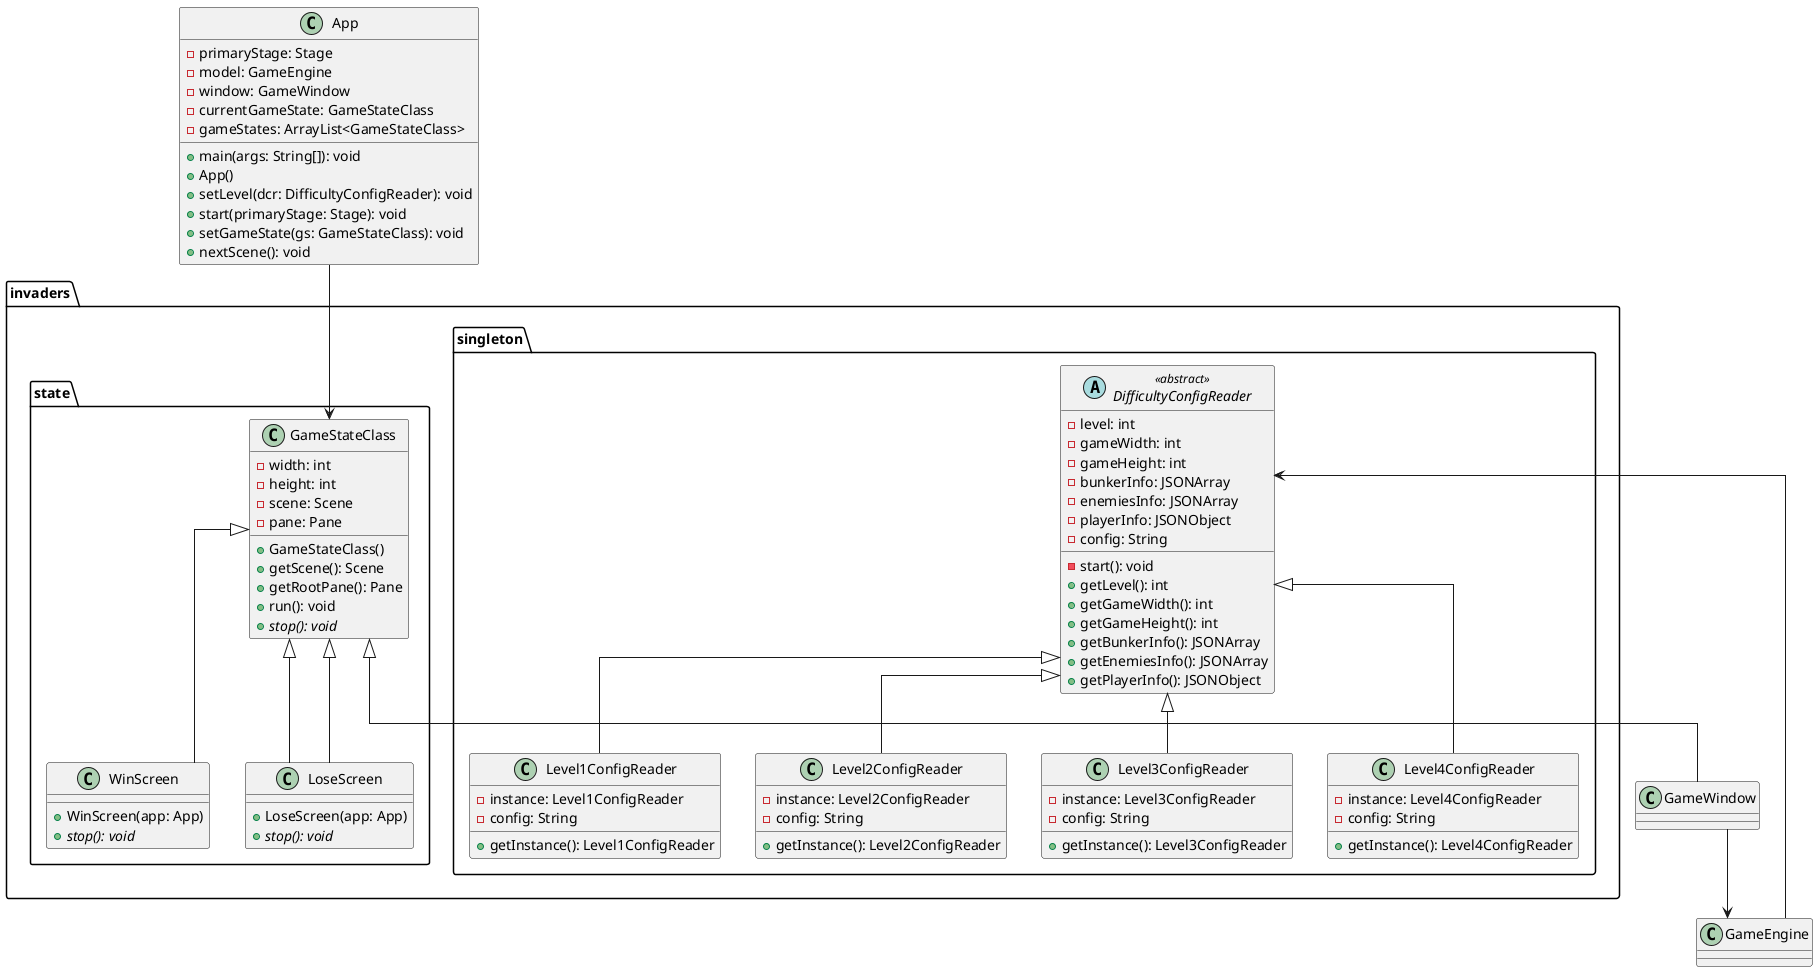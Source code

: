 @startuml

skinparam linetype ortho

package invaders.singleton {
    abstract class DifficultyConfigReader <<abstract>> {
        - level: int
        - gameWidth: int
        - gameHeight: int
        - bunkerInfo: JSONArray
        - enemiesInfo: JSONArray
        - playerInfo: JSONObject
        - config: String
        - start(): void
        + getLevel(): int
        + getGameWidth(): int
        + getGameHeight(): int
        + getBunkerInfo(): JSONArray
        + getEnemiesInfo(): JSONArray
        + getPlayerInfo(): JSONObject
    }

    class Level1ConfigReader {
        - instance: Level1ConfigReader
        - config: String
        + getInstance(): Level1ConfigReader
    }

    class Level2ConfigReader {
        - instance: Level2ConfigReader
        - config: String
        + getInstance(): Level2ConfigReader
    }

    class Level3ConfigReader {
        - instance: Level3ConfigReader
        - config: String
        + getInstance(): Level3ConfigReader
    }

    class Level4ConfigReader {
        - instance: Level4ConfigReader
        - config: String
        + getInstance(): Level4ConfigReader
    }
}

package invaders.state {
    class GameStateClass {
        - width: int
        - height: int
        - scene: Scene
        - pane: Pane
        + GameStateClass()
        + getScene(): Scene
        + getRootPane(): Pane
        + run(): void
        {abstract} + stop(): void
    }

    class WinScreen {
        + WinScreen(app: App)
        {abstract} + stop(): void
    }

    class LoseScreen {
        + LoseScreen(app: App)
        {abstract} + stop(): void
    }
}
    class App {
        - primaryStage: Stage
        - model: GameEngine
        - window: GameWindow
        - currentGameState: GameStateClass
        - gameStates: ArrayList<GameStateClass>
        + main(args: String[]): void
        + App()
        + setLevel(dcr: DifficultyConfigReader): void
        + start(primaryStage: Stage): void
        + setGameState(gs: GameStateClass): void
        + nextScene(): void
    }
DifficultyConfigReader <|-- Level1ConfigReader
DifficultyConfigReader <|-- Level2ConfigReader
DifficultyConfigReader <|-- Level3ConfigReader
DifficultyConfigReader <|-- Level4ConfigReader
GameStateClass <|-- WinScreen
GameStateClass <|-- LoseScreen
GameStateClass <|-- LoseScreen
GameStateClass <|-- GameWindow
GameEngine --> DifficultyConfigReader
App --> GameStateClass
GameWindow --> GameEngine

@enduml
